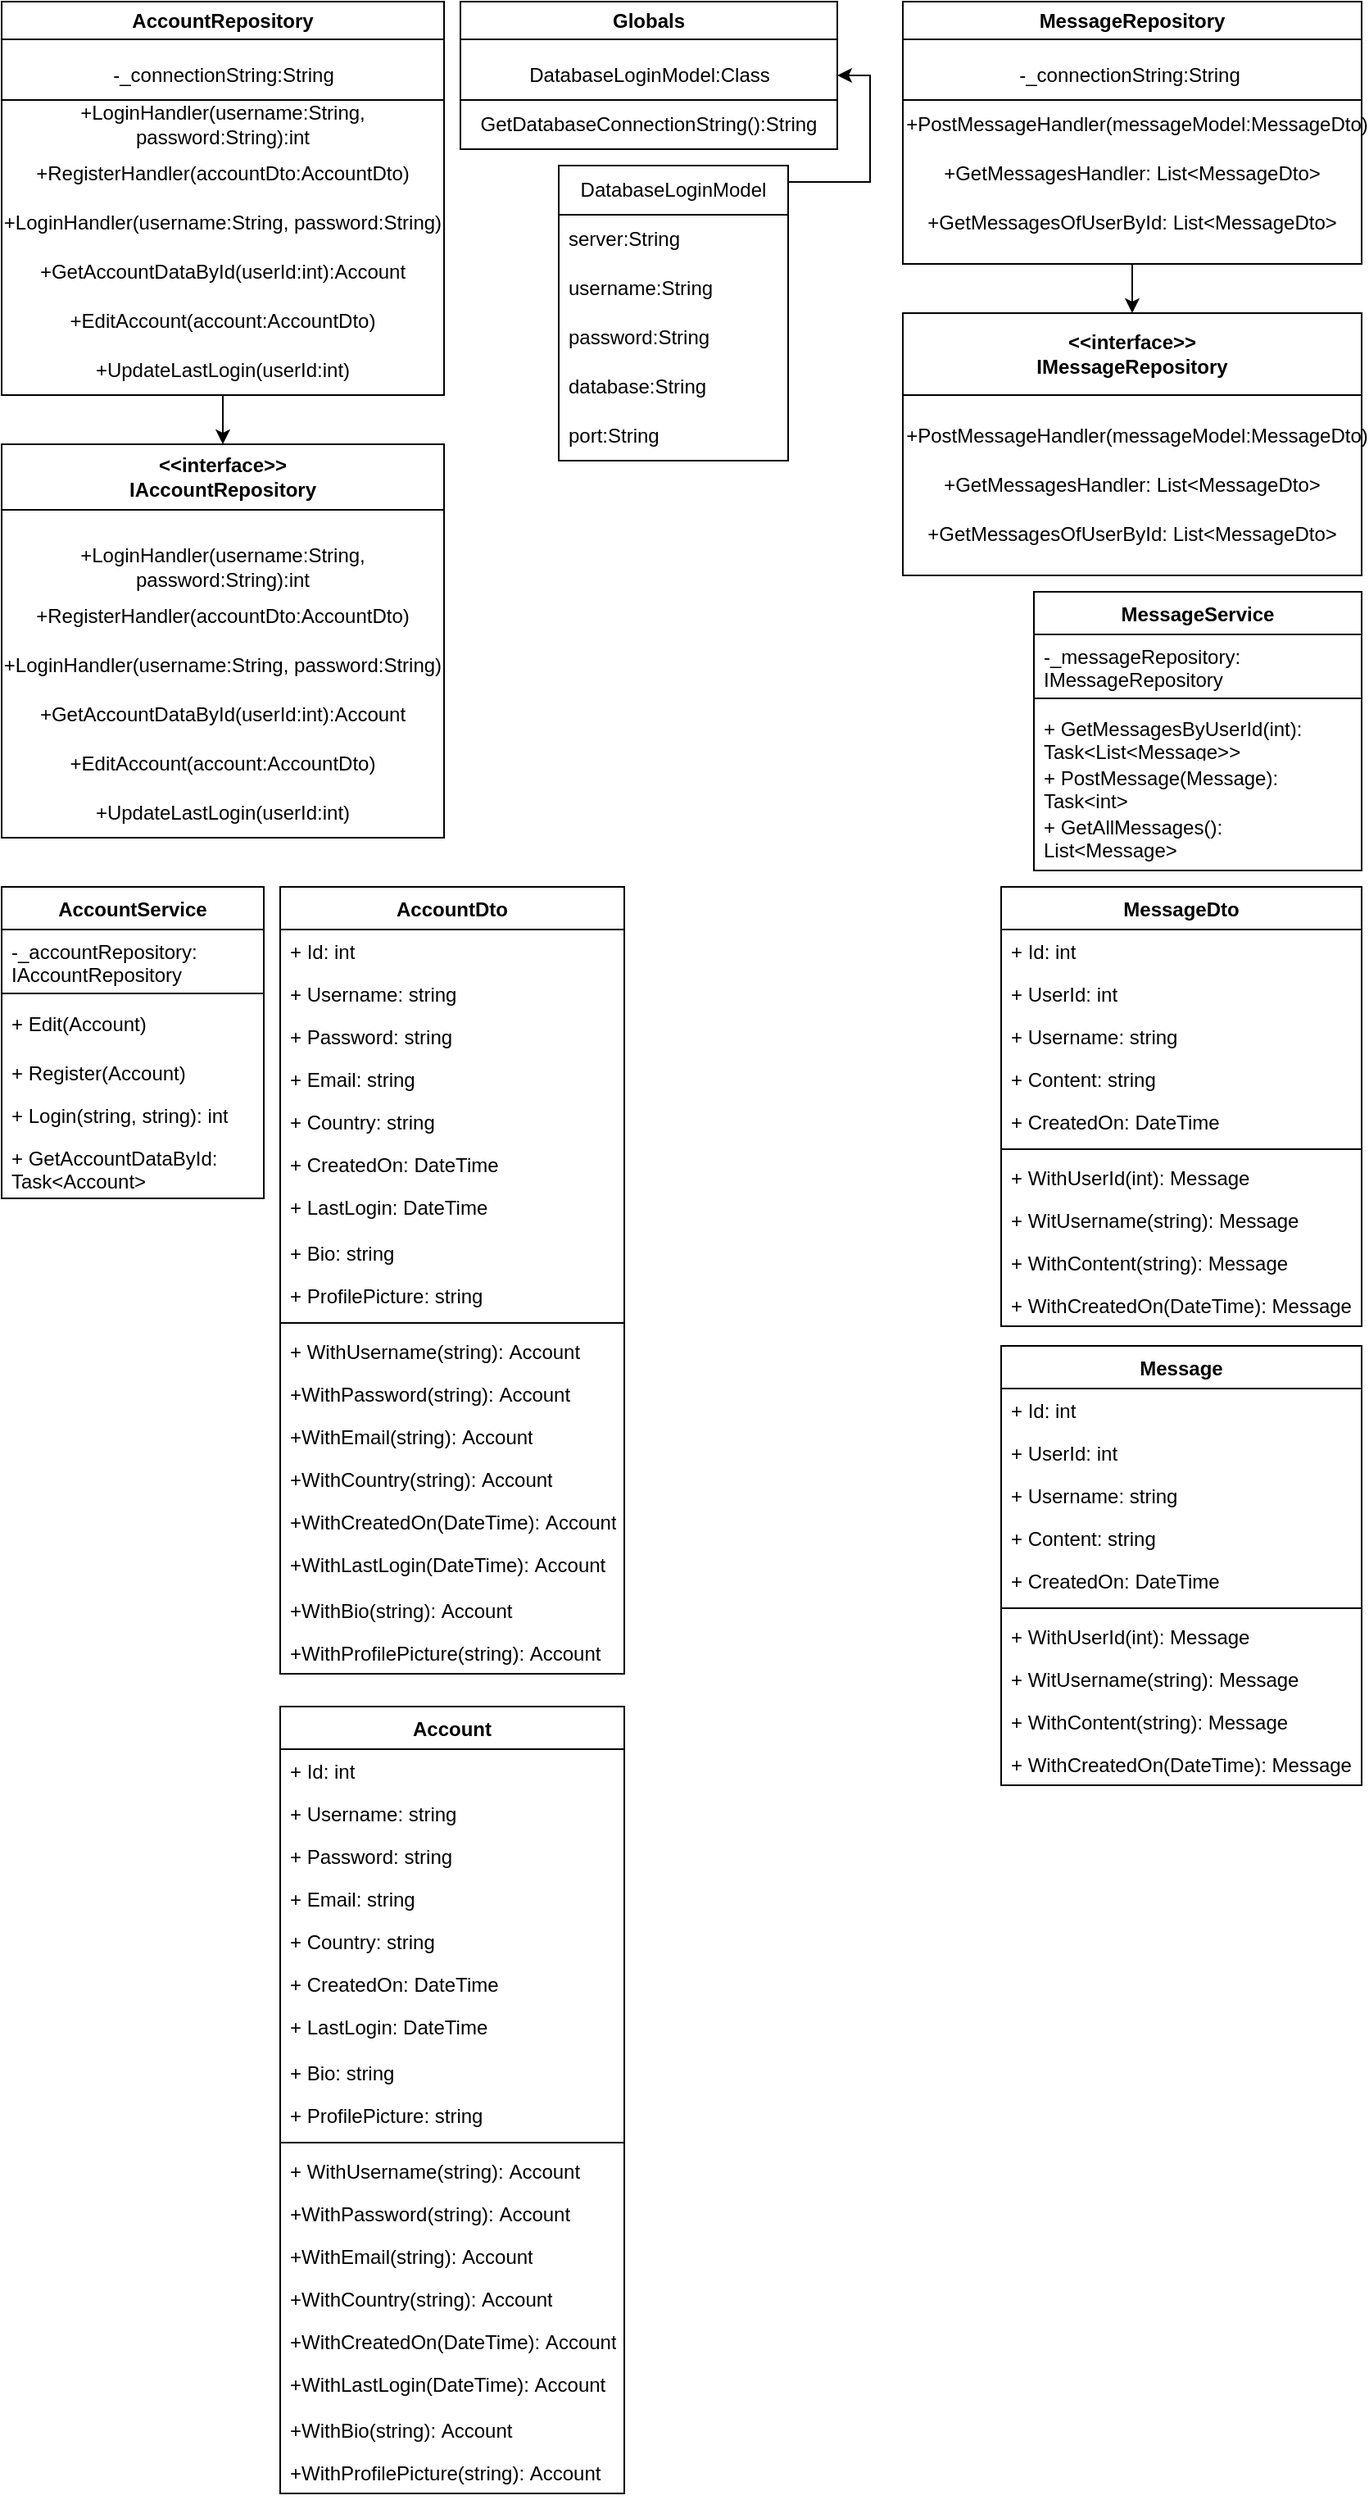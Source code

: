 <mxfile version="21.2.8" type="device">
  <diagram name="Page-1" id="EzhZG23kENE2VZdnaPTd">
    <mxGraphModel dx="1247" dy="723" grid="1" gridSize="10" guides="1" tooltips="1" connect="1" arrows="1" fold="1" page="1" pageScale="1" pageWidth="850" pageHeight="1100" math="0" shadow="0">
      <root>
        <mxCell id="0" />
        <mxCell id="1" parent="0" />
        <mxCell id="nruIqd3ELksNALKQwSbO-3" value="AccountRepository" style="swimlane;whiteSpace=wrap;html=1;" parent="1" vertex="1">
          <mxGeometry x="10" y="40" width="270" height="240" as="geometry" />
        </mxCell>
        <mxCell id="nruIqd3ELksNALKQwSbO-4" value="-_connectionString:String" style="text;html=1;align=center;verticalAlign=middle;resizable=0;points=[];autosize=1;strokeColor=none;fillColor=none;" parent="nruIqd3ELksNALKQwSbO-3" vertex="1">
          <mxGeometry x="55" y="30" width="160" height="30" as="geometry" />
        </mxCell>
        <mxCell id="nruIqd3ELksNALKQwSbO-6" value="+LoginHandler(username:String, password:String):int" style="text;html=1;strokeColor=none;fillColor=none;align=center;verticalAlign=middle;whiteSpace=wrap;rounded=0;" parent="nruIqd3ELksNALKQwSbO-3" vertex="1">
          <mxGeometry y="60" width="270" height="30" as="geometry" />
        </mxCell>
        <mxCell id="nruIqd3ELksNALKQwSbO-36" value="+RegisterHandler(accountDto:AccountDto)" style="text;html=1;strokeColor=none;fillColor=none;align=center;verticalAlign=middle;whiteSpace=wrap;rounded=0;" parent="nruIqd3ELksNALKQwSbO-3" vertex="1">
          <mxGeometry y="90" width="270" height="30" as="geometry" />
        </mxCell>
        <mxCell id="nruIqd3ELksNALKQwSbO-37" value="+LoginHandler(username:String, password:String)" style="text;html=1;strokeColor=none;fillColor=none;align=center;verticalAlign=middle;whiteSpace=wrap;rounded=0;" parent="nruIqd3ELksNALKQwSbO-3" vertex="1">
          <mxGeometry y="120" width="270" height="30" as="geometry" />
        </mxCell>
        <mxCell id="nruIqd3ELksNALKQwSbO-38" value="+GetAccountDataById(userId:int):Account" style="text;html=1;strokeColor=none;fillColor=none;align=center;verticalAlign=middle;whiteSpace=wrap;rounded=0;" parent="nruIqd3ELksNALKQwSbO-3" vertex="1">
          <mxGeometry y="150" width="270" height="30" as="geometry" />
        </mxCell>
        <mxCell id="nruIqd3ELksNALKQwSbO-39" value="+EditAccount(account:AccountDto)" style="text;html=1;strokeColor=none;fillColor=none;align=center;verticalAlign=middle;whiteSpace=wrap;rounded=0;" parent="nruIqd3ELksNALKQwSbO-3" vertex="1">
          <mxGeometry y="180" width="270" height="30" as="geometry" />
        </mxCell>
        <mxCell id="nruIqd3ELksNALKQwSbO-40" value="+UpdateLastLogin(userId:int)" style="text;html=1;strokeColor=none;fillColor=none;align=center;verticalAlign=middle;whiteSpace=wrap;rounded=0;" parent="nruIqd3ELksNALKQwSbO-3" vertex="1">
          <mxGeometry y="210" width="270" height="30" as="geometry" />
        </mxCell>
        <mxCell id="nruIqd3ELksNALKQwSbO-5" value="" style="endArrow=none;html=1;rounded=0;" parent="1" edge="1">
          <mxGeometry width="50" height="50" relative="1" as="geometry">
            <mxPoint x="10" y="100" as="sourcePoint" />
            <mxPoint x="280" y="100" as="targetPoint" />
            <Array as="points">
              <mxPoint x="140" y="100" />
            </Array>
          </mxGeometry>
        </mxCell>
        <mxCell id="nruIqd3ELksNALKQwSbO-8" value="MessageRepository" style="swimlane;whiteSpace=wrap;html=1;" parent="1" vertex="1">
          <mxGeometry x="560" y="40" width="280" height="160" as="geometry" />
        </mxCell>
        <mxCell id="nruIqd3ELksNALKQwSbO-9" value="-_connectionString:String" style="text;html=1;align=center;verticalAlign=middle;resizable=0;points=[];autosize=1;strokeColor=none;fillColor=none;" parent="nruIqd3ELksNALKQwSbO-8" vertex="1">
          <mxGeometry x="57.5" y="30" width="160" height="30" as="geometry" />
        </mxCell>
        <mxCell id="nruIqd3ELksNALKQwSbO-10" value="+PostMessageHandler(messageModel:MessageDto)" style="text;html=1;strokeColor=none;fillColor=none;align=center;verticalAlign=middle;whiteSpace=wrap;rounded=0;" parent="nruIqd3ELksNALKQwSbO-8" vertex="1">
          <mxGeometry x="52.5" y="60" width="180" height="30" as="geometry" />
        </mxCell>
        <mxCell id="nruIqd3ELksNALKQwSbO-32" value="+GetMessagesHandler: List&amp;lt;MessageDto&amp;gt;" style="text;html=1;strokeColor=none;fillColor=none;align=center;verticalAlign=middle;whiteSpace=wrap;rounded=0;" parent="nruIqd3ELksNALKQwSbO-8" vertex="1">
          <mxGeometry x="20" y="90" width="240" height="30" as="geometry" />
        </mxCell>
        <mxCell id="nruIqd3ELksNALKQwSbO-33" value="+GetMessagesOfUserById: List&amp;lt;MessageDto&amp;gt; " style="text;html=1;strokeColor=none;fillColor=none;align=center;verticalAlign=middle;whiteSpace=wrap;rounded=0;" parent="nruIqd3ELksNALKQwSbO-8" vertex="1">
          <mxGeometry y="120" width="280" height="30" as="geometry" />
        </mxCell>
        <mxCell id="nruIqd3ELksNALKQwSbO-11" value="" style="endArrow=none;html=1;rounded=0;" parent="1" edge="1">
          <mxGeometry width="50" height="50" relative="1" as="geometry">
            <mxPoint x="560" y="100" as="sourcePoint" />
            <mxPoint x="840" y="100" as="targetPoint" />
            <Array as="points">
              <mxPoint x="700" y="100" />
            </Array>
          </mxGeometry>
        </mxCell>
        <mxCell id="nruIqd3ELksNALKQwSbO-12" value="Globals" style="swimlane;whiteSpace=wrap;html=1;" parent="1" vertex="1">
          <mxGeometry x="290" y="40" width="230" height="90" as="geometry" />
        </mxCell>
        <mxCell id="nruIqd3ELksNALKQwSbO-13" value="DatabaseLoginModel:Class" style="text;html=1;align=center;verticalAlign=middle;resizable=0;points=[];autosize=1;strokeColor=none;fillColor=none;" parent="nruIqd3ELksNALKQwSbO-12" vertex="1">
          <mxGeometry x="30" y="30" width="170" height="30" as="geometry" />
        </mxCell>
        <mxCell id="nruIqd3ELksNALKQwSbO-14" value="GetDatabaseConnectionString():String" style="text;html=1;strokeColor=none;fillColor=none;align=center;verticalAlign=middle;whiteSpace=wrap;rounded=0;" parent="nruIqd3ELksNALKQwSbO-12" vertex="1">
          <mxGeometry x="25" y="60" width="180" height="30" as="geometry" />
        </mxCell>
        <mxCell id="nruIqd3ELksNALKQwSbO-15" value="" style="endArrow=none;html=1;rounded=0;" parent="1" edge="1">
          <mxGeometry width="50" height="50" relative="1" as="geometry">
            <mxPoint x="290" y="100" as="sourcePoint" />
            <mxPoint x="520" y="100" as="targetPoint" />
            <Array as="points">
              <mxPoint x="420" y="100" />
            </Array>
          </mxGeometry>
        </mxCell>
        <mxCell id="nruIqd3ELksNALKQwSbO-30" style="edgeStyle=orthogonalEdgeStyle;rounded=0;orthogonalLoop=1;jettySize=auto;html=1;entryX=1;entryY=0.5;entryDx=0;entryDy=0;" parent="1" source="nruIqd3ELksNALKQwSbO-24" target="nruIqd3ELksNALKQwSbO-12" edge="1">
          <mxGeometry relative="1" as="geometry">
            <Array as="points">
              <mxPoint x="540" y="150" />
              <mxPoint x="540" y="85" />
            </Array>
          </mxGeometry>
        </mxCell>
        <mxCell id="nruIqd3ELksNALKQwSbO-24" value="DatabaseLoginModel" style="swimlane;fontStyle=0;childLayout=stackLayout;horizontal=1;startSize=30;horizontalStack=0;resizeParent=1;resizeParentMax=0;resizeLast=0;collapsible=1;marginBottom=0;whiteSpace=wrap;html=1;" parent="1" vertex="1">
          <mxGeometry x="350" y="140" width="140" height="180" as="geometry" />
        </mxCell>
        <mxCell id="nruIqd3ELksNALKQwSbO-25" value="server:String" style="text;strokeColor=none;fillColor=none;align=left;verticalAlign=middle;spacingLeft=4;spacingRight=4;overflow=hidden;points=[[0,0.5],[1,0.5]];portConstraint=eastwest;rotatable=0;whiteSpace=wrap;html=1;" parent="nruIqd3ELksNALKQwSbO-24" vertex="1">
          <mxGeometry y="30" width="140" height="30" as="geometry" />
        </mxCell>
        <mxCell id="nruIqd3ELksNALKQwSbO-26" value="username:String" style="text;strokeColor=none;fillColor=none;align=left;verticalAlign=middle;spacingLeft=4;spacingRight=4;overflow=hidden;points=[[0,0.5],[1,0.5]];portConstraint=eastwest;rotatable=0;whiteSpace=wrap;html=1;" parent="nruIqd3ELksNALKQwSbO-24" vertex="1">
          <mxGeometry y="60" width="140" height="30" as="geometry" />
        </mxCell>
        <mxCell id="nruIqd3ELksNALKQwSbO-27" value="password:String" style="text;strokeColor=none;fillColor=none;align=left;verticalAlign=middle;spacingLeft=4;spacingRight=4;overflow=hidden;points=[[0,0.5],[1,0.5]];portConstraint=eastwest;rotatable=0;whiteSpace=wrap;html=1;" parent="nruIqd3ELksNALKQwSbO-24" vertex="1">
          <mxGeometry y="90" width="140" height="30" as="geometry" />
        </mxCell>
        <mxCell id="nruIqd3ELksNALKQwSbO-28" value="database:String" style="text;strokeColor=none;fillColor=none;align=left;verticalAlign=middle;spacingLeft=4;spacingRight=4;overflow=hidden;points=[[0,0.5],[1,0.5]];portConstraint=eastwest;rotatable=0;whiteSpace=wrap;html=1;" parent="nruIqd3ELksNALKQwSbO-24" vertex="1">
          <mxGeometry y="120" width="140" height="30" as="geometry" />
        </mxCell>
        <mxCell id="nruIqd3ELksNALKQwSbO-29" value="port:String" style="text;strokeColor=none;fillColor=none;align=left;verticalAlign=middle;spacingLeft=4;spacingRight=4;overflow=hidden;points=[[0,0.5],[1,0.5]];portConstraint=eastwest;rotatable=0;whiteSpace=wrap;html=1;" parent="nruIqd3ELksNALKQwSbO-24" vertex="1">
          <mxGeometry y="150" width="140" height="30" as="geometry" />
        </mxCell>
        <mxCell id="jU-7PVF_1NQl-ec8AKAK-1" value="&lt;div&gt;&amp;lt;&amp;lt;interface&amp;gt;&amp;gt;&lt;br&gt;&lt;/div&gt;&lt;div&gt;IAccountRepository&lt;/div&gt;" style="swimlane;whiteSpace=wrap;html=1;startSize=40;" parent="1" vertex="1">
          <mxGeometry x="10" y="310" width="270" height="240" as="geometry" />
        </mxCell>
        <mxCell id="jU-7PVF_1NQl-ec8AKAK-3" value="+LoginHandler(username:String, password:String):int" style="text;html=1;strokeColor=none;fillColor=none;align=center;verticalAlign=middle;whiteSpace=wrap;rounded=0;" parent="jU-7PVF_1NQl-ec8AKAK-1" vertex="1">
          <mxGeometry y="60" width="270" height="30" as="geometry" />
        </mxCell>
        <mxCell id="jU-7PVF_1NQl-ec8AKAK-4" value="+RegisterHandler(accountDto:AccountDto)" style="text;html=1;strokeColor=none;fillColor=none;align=center;verticalAlign=middle;whiteSpace=wrap;rounded=0;" parent="jU-7PVF_1NQl-ec8AKAK-1" vertex="1">
          <mxGeometry y="90" width="270" height="30" as="geometry" />
        </mxCell>
        <mxCell id="jU-7PVF_1NQl-ec8AKAK-5" value="+LoginHandler(username:String, password:String)" style="text;html=1;strokeColor=none;fillColor=none;align=center;verticalAlign=middle;whiteSpace=wrap;rounded=0;" parent="jU-7PVF_1NQl-ec8AKAK-1" vertex="1">
          <mxGeometry y="120" width="270" height="30" as="geometry" />
        </mxCell>
        <mxCell id="jU-7PVF_1NQl-ec8AKAK-6" value="+GetAccountDataById(userId:int):Account" style="text;html=1;strokeColor=none;fillColor=none;align=center;verticalAlign=middle;whiteSpace=wrap;rounded=0;" parent="jU-7PVF_1NQl-ec8AKAK-1" vertex="1">
          <mxGeometry y="150" width="270" height="30" as="geometry" />
        </mxCell>
        <mxCell id="jU-7PVF_1NQl-ec8AKAK-7" value="+EditAccount(account:AccountDto)" style="text;html=1;strokeColor=none;fillColor=none;align=center;verticalAlign=middle;whiteSpace=wrap;rounded=0;" parent="jU-7PVF_1NQl-ec8AKAK-1" vertex="1">
          <mxGeometry y="180" width="270" height="30" as="geometry" />
        </mxCell>
        <mxCell id="jU-7PVF_1NQl-ec8AKAK-8" value="+UpdateLastLogin(userId:int)" style="text;html=1;strokeColor=none;fillColor=none;align=center;verticalAlign=middle;whiteSpace=wrap;rounded=0;" parent="jU-7PVF_1NQl-ec8AKAK-1" vertex="1">
          <mxGeometry y="210" width="270" height="30" as="geometry" />
        </mxCell>
        <mxCell id="jU-7PVF_1NQl-ec8AKAK-21" value="&amp;lt;&amp;lt;interface&amp;gt;&amp;gt;&lt;br&gt;IMessageRepository" style="swimlane;whiteSpace=wrap;html=1;startSize=50;" parent="1" vertex="1">
          <mxGeometry x="560" y="230" width="280" height="160" as="geometry" />
        </mxCell>
        <mxCell id="jU-7PVF_1NQl-ec8AKAK-23" value="+PostMessageHandler(messageModel:MessageDto)" style="text;html=1;strokeColor=none;fillColor=none;align=center;verticalAlign=middle;whiteSpace=wrap;rounded=0;" parent="jU-7PVF_1NQl-ec8AKAK-21" vertex="1">
          <mxGeometry x="52.5" y="60" width="180" height="30" as="geometry" />
        </mxCell>
        <mxCell id="jU-7PVF_1NQl-ec8AKAK-24" value="+GetMessagesHandler: List&amp;lt;MessageDto&amp;gt;" style="text;html=1;strokeColor=none;fillColor=none;align=center;verticalAlign=middle;whiteSpace=wrap;rounded=0;" parent="jU-7PVF_1NQl-ec8AKAK-21" vertex="1">
          <mxGeometry x="20" y="90" width="240" height="30" as="geometry" />
        </mxCell>
        <mxCell id="jU-7PVF_1NQl-ec8AKAK-25" value="+GetMessagesOfUserById: List&amp;lt;MessageDto&amp;gt; " style="text;html=1;strokeColor=none;fillColor=none;align=center;verticalAlign=middle;whiteSpace=wrap;rounded=0;" parent="jU-7PVF_1NQl-ec8AKAK-21" vertex="1">
          <mxGeometry y="120" width="280" height="30" as="geometry" />
        </mxCell>
        <mxCell id="iFwqvGEtlqnLBnRqZkOz-1" value="" style="endArrow=classic;html=1;rounded=0;exitX=0.5;exitY=1;exitDx=0;exitDy=0;entryX=0.5;entryY=0;entryDx=0;entryDy=0;" edge="1" parent="1" source="nruIqd3ELksNALKQwSbO-40" target="jU-7PVF_1NQl-ec8AKAK-1">
          <mxGeometry width="50" height="50" relative="1" as="geometry">
            <mxPoint x="300" y="260" as="sourcePoint" />
            <mxPoint x="350" y="210" as="targetPoint" />
          </mxGeometry>
        </mxCell>
        <mxCell id="iFwqvGEtlqnLBnRqZkOz-2" value="" style="endArrow=classic;html=1;rounded=0;exitX=0.5;exitY=1;exitDx=0;exitDy=0;entryX=0.5;entryY=0;entryDx=0;entryDy=0;" edge="1" parent="1" source="nruIqd3ELksNALKQwSbO-8" target="jU-7PVF_1NQl-ec8AKAK-21">
          <mxGeometry width="50" height="50" relative="1" as="geometry">
            <mxPoint x="300" y="260" as="sourcePoint" />
            <mxPoint x="350" y="210" as="targetPoint" />
          </mxGeometry>
        </mxCell>
        <mxCell id="iFwqvGEtlqnLBnRqZkOz-3" value="AccountService" style="swimlane;fontStyle=1;align=center;verticalAlign=top;childLayout=stackLayout;horizontal=1;startSize=26;horizontalStack=0;resizeParent=1;resizeParentMax=0;resizeLast=0;collapsible=1;marginBottom=0;whiteSpace=wrap;html=1;" vertex="1" parent="1">
          <mxGeometry x="10" y="580" width="160" height="190" as="geometry" />
        </mxCell>
        <mxCell id="iFwqvGEtlqnLBnRqZkOz-4" value="-_accountRepository: IAccountRepository&lt;br&gt;&amp;nbsp;" style="text;strokeColor=none;fillColor=none;align=left;verticalAlign=top;spacingLeft=4;spacingRight=4;overflow=hidden;rotatable=0;points=[[0,0.5],[1,0.5]];portConstraint=eastwest;whiteSpace=wrap;html=1;" vertex="1" parent="iFwqvGEtlqnLBnRqZkOz-3">
          <mxGeometry y="26" width="160" height="34" as="geometry" />
        </mxCell>
        <mxCell id="iFwqvGEtlqnLBnRqZkOz-5" value="" style="line;strokeWidth=1;fillColor=none;align=left;verticalAlign=middle;spacingTop=-1;spacingLeft=3;spacingRight=3;rotatable=0;labelPosition=right;points=[];portConstraint=eastwest;strokeColor=inherit;" vertex="1" parent="iFwqvGEtlqnLBnRqZkOz-3">
          <mxGeometry y="60" width="160" height="10" as="geometry" />
        </mxCell>
        <mxCell id="iFwqvGEtlqnLBnRqZkOz-6" value="+ Edit(Account)" style="text;strokeColor=none;fillColor=none;align=left;verticalAlign=top;spacingLeft=4;spacingRight=4;overflow=hidden;rotatable=0;points=[[0,0.5],[1,0.5]];portConstraint=eastwest;whiteSpace=wrap;html=1;" vertex="1" parent="iFwqvGEtlqnLBnRqZkOz-3">
          <mxGeometry y="70" width="160" height="30" as="geometry" />
        </mxCell>
        <mxCell id="iFwqvGEtlqnLBnRqZkOz-7" value="+ Register(Account)&amp;nbsp;" style="text;strokeColor=none;fillColor=none;align=left;verticalAlign=top;spacingLeft=4;spacingRight=4;overflow=hidden;rotatable=0;points=[[0,0.5],[1,0.5]];portConstraint=eastwest;whiteSpace=wrap;html=1;" vertex="1" parent="iFwqvGEtlqnLBnRqZkOz-3">
          <mxGeometry y="100" width="160" height="26" as="geometry" />
        </mxCell>
        <mxCell id="iFwqvGEtlqnLBnRqZkOz-8" value="+ Login(string, string): int" style="text;strokeColor=none;fillColor=none;align=left;verticalAlign=top;spacingLeft=4;spacingRight=4;overflow=hidden;rotatable=0;points=[[0,0.5],[1,0.5]];portConstraint=eastwest;whiteSpace=wrap;html=1;" vertex="1" parent="iFwqvGEtlqnLBnRqZkOz-3">
          <mxGeometry y="126" width="160" height="26" as="geometry" />
        </mxCell>
        <mxCell id="iFwqvGEtlqnLBnRqZkOz-9" value="+ GetAccountDataById: Task&amp;lt;Account&amp;gt;" style="text;strokeColor=none;fillColor=none;align=left;verticalAlign=top;spacingLeft=4;spacingRight=4;overflow=hidden;rotatable=0;points=[[0,0.5],[1,0.5]];portConstraint=eastwest;whiteSpace=wrap;html=1;" vertex="1" parent="iFwqvGEtlqnLBnRqZkOz-3">
          <mxGeometry y="152" width="160" height="38" as="geometry" />
        </mxCell>
        <mxCell id="iFwqvGEtlqnLBnRqZkOz-10" value="AccountDto" style="swimlane;fontStyle=1;align=center;verticalAlign=top;childLayout=stackLayout;horizontal=1;startSize=26;horizontalStack=0;resizeParent=1;resizeParentMax=0;resizeLast=0;collapsible=1;marginBottom=0;whiteSpace=wrap;html=1;" vertex="1" parent="1">
          <mxGeometry x="180" y="580" width="210" height="480" as="geometry" />
        </mxCell>
        <mxCell id="iFwqvGEtlqnLBnRqZkOz-11" value="+ Id: int" style="text;strokeColor=none;fillColor=none;align=left;verticalAlign=top;spacingLeft=4;spacingRight=4;overflow=hidden;rotatable=0;points=[[0,0.5],[1,0.5]];portConstraint=eastwest;whiteSpace=wrap;html=1;" vertex="1" parent="iFwqvGEtlqnLBnRqZkOz-10">
          <mxGeometry y="26" width="210" height="26" as="geometry" />
        </mxCell>
        <mxCell id="iFwqvGEtlqnLBnRqZkOz-14" value="+ Username: string" style="text;strokeColor=none;fillColor=none;align=left;verticalAlign=top;spacingLeft=4;spacingRight=4;overflow=hidden;rotatable=0;points=[[0,0.5],[1,0.5]];portConstraint=eastwest;whiteSpace=wrap;html=1;" vertex="1" parent="iFwqvGEtlqnLBnRqZkOz-10">
          <mxGeometry y="52" width="210" height="26" as="geometry" />
        </mxCell>
        <mxCell id="iFwqvGEtlqnLBnRqZkOz-15" value="+ Password: string" style="text;strokeColor=none;fillColor=none;align=left;verticalAlign=top;spacingLeft=4;spacingRight=4;overflow=hidden;rotatable=0;points=[[0,0.5],[1,0.5]];portConstraint=eastwest;whiteSpace=wrap;html=1;" vertex="1" parent="iFwqvGEtlqnLBnRqZkOz-10">
          <mxGeometry y="78" width="210" height="26" as="geometry" />
        </mxCell>
        <mxCell id="iFwqvGEtlqnLBnRqZkOz-16" value="+ Email: string" style="text;strokeColor=none;fillColor=none;align=left;verticalAlign=top;spacingLeft=4;spacingRight=4;overflow=hidden;rotatable=0;points=[[0,0.5],[1,0.5]];portConstraint=eastwest;whiteSpace=wrap;html=1;" vertex="1" parent="iFwqvGEtlqnLBnRqZkOz-10">
          <mxGeometry y="104" width="210" height="26" as="geometry" />
        </mxCell>
        <mxCell id="iFwqvGEtlqnLBnRqZkOz-17" value="+ Country: string" style="text;strokeColor=none;fillColor=none;align=left;verticalAlign=top;spacingLeft=4;spacingRight=4;overflow=hidden;rotatable=0;points=[[0,0.5],[1,0.5]];portConstraint=eastwest;whiteSpace=wrap;html=1;" vertex="1" parent="iFwqvGEtlqnLBnRqZkOz-10">
          <mxGeometry y="130" width="210" height="26" as="geometry" />
        </mxCell>
        <mxCell id="iFwqvGEtlqnLBnRqZkOz-18" value="+ CreatedOn: DateTime" style="text;strokeColor=none;fillColor=none;align=left;verticalAlign=top;spacingLeft=4;spacingRight=4;overflow=hidden;rotatable=0;points=[[0,0.5],[1,0.5]];portConstraint=eastwest;whiteSpace=wrap;html=1;" vertex="1" parent="iFwqvGEtlqnLBnRqZkOz-10">
          <mxGeometry y="156" width="210" height="26" as="geometry" />
        </mxCell>
        <mxCell id="iFwqvGEtlqnLBnRqZkOz-19" value="+ LastLogin: DateTime" style="text;strokeColor=none;fillColor=none;align=left;verticalAlign=top;spacingLeft=4;spacingRight=4;overflow=hidden;rotatable=0;points=[[0,0.5],[1,0.5]];portConstraint=eastwest;whiteSpace=wrap;html=1;" vertex="1" parent="iFwqvGEtlqnLBnRqZkOz-10">
          <mxGeometry y="182" width="210" height="28" as="geometry" />
        </mxCell>
        <mxCell id="iFwqvGEtlqnLBnRqZkOz-20" value="+ Bio: string" style="text;strokeColor=none;fillColor=none;align=left;verticalAlign=top;spacingLeft=4;spacingRight=4;overflow=hidden;rotatable=0;points=[[0,0.5],[1,0.5]];portConstraint=eastwest;whiteSpace=wrap;html=1;" vertex="1" parent="iFwqvGEtlqnLBnRqZkOz-10">
          <mxGeometry y="210" width="210" height="26" as="geometry" />
        </mxCell>
        <mxCell id="iFwqvGEtlqnLBnRqZkOz-21" value="+ ProfilePicture: string" style="text;strokeColor=none;fillColor=none;align=left;verticalAlign=top;spacingLeft=4;spacingRight=4;overflow=hidden;rotatable=0;points=[[0,0.5],[1,0.5]];portConstraint=eastwest;whiteSpace=wrap;html=1;" vertex="1" parent="iFwqvGEtlqnLBnRqZkOz-10">
          <mxGeometry y="236" width="210" height="26" as="geometry" />
        </mxCell>
        <mxCell id="iFwqvGEtlqnLBnRqZkOz-12" value="" style="line;strokeWidth=1;fillColor=none;align=left;verticalAlign=middle;spacingTop=-1;spacingLeft=3;spacingRight=3;rotatable=0;labelPosition=right;points=[];portConstraint=eastwest;strokeColor=inherit;" vertex="1" parent="iFwqvGEtlqnLBnRqZkOz-10">
          <mxGeometry y="262" width="210" height="8" as="geometry" />
        </mxCell>
        <mxCell id="iFwqvGEtlqnLBnRqZkOz-22" value="+ WithUsername(string):&amp;nbsp;Account" style="text;strokeColor=none;fillColor=none;align=left;verticalAlign=top;spacingLeft=4;spacingRight=4;overflow=hidden;rotatable=0;points=[[0,0.5],[1,0.5]];portConstraint=eastwest;whiteSpace=wrap;html=1;" vertex="1" parent="iFwqvGEtlqnLBnRqZkOz-10">
          <mxGeometry y="270" width="210" height="26" as="geometry" />
        </mxCell>
        <mxCell id="iFwqvGEtlqnLBnRqZkOz-23" value="+WithPassword(string):&amp;nbsp;Account" style="text;strokeColor=none;fillColor=none;align=left;verticalAlign=top;spacingLeft=4;spacingRight=4;overflow=hidden;rotatable=0;points=[[0,0.5],[1,0.5]];portConstraint=eastwest;whiteSpace=wrap;html=1;" vertex="1" parent="iFwqvGEtlqnLBnRqZkOz-10">
          <mxGeometry y="296" width="210" height="26" as="geometry" />
        </mxCell>
        <mxCell id="iFwqvGEtlqnLBnRqZkOz-24" value="+WithEmail(string):&amp;nbsp;Account" style="text;strokeColor=none;fillColor=none;align=left;verticalAlign=top;spacingLeft=4;spacingRight=4;overflow=hidden;rotatable=0;points=[[0,0.5],[1,0.5]];portConstraint=eastwest;whiteSpace=wrap;html=1;" vertex="1" parent="iFwqvGEtlqnLBnRqZkOz-10">
          <mxGeometry y="322" width="210" height="26" as="geometry" />
        </mxCell>
        <mxCell id="iFwqvGEtlqnLBnRqZkOz-25" value="+WithCountry(string):&amp;nbsp;Account" style="text;strokeColor=none;fillColor=none;align=left;verticalAlign=top;spacingLeft=4;spacingRight=4;overflow=hidden;rotatable=0;points=[[0,0.5],[1,0.5]];portConstraint=eastwest;whiteSpace=wrap;html=1;" vertex="1" parent="iFwqvGEtlqnLBnRqZkOz-10">
          <mxGeometry y="348" width="210" height="26" as="geometry" />
        </mxCell>
        <mxCell id="iFwqvGEtlqnLBnRqZkOz-26" value="+WithCreatedOn(DateTime):&amp;nbsp;Account" style="text;strokeColor=none;fillColor=none;align=left;verticalAlign=top;spacingLeft=4;spacingRight=4;overflow=hidden;rotatable=0;points=[[0,0.5],[1,0.5]];portConstraint=eastwest;whiteSpace=wrap;html=1;" vertex="1" parent="iFwqvGEtlqnLBnRqZkOz-10">
          <mxGeometry y="374" width="210" height="26" as="geometry" />
        </mxCell>
        <mxCell id="iFwqvGEtlqnLBnRqZkOz-27" value="+WithLastLogin(DateTime):&amp;nbsp;Account" style="text;strokeColor=none;fillColor=none;align=left;verticalAlign=top;spacingLeft=4;spacingRight=4;overflow=hidden;rotatable=0;points=[[0,0.5],[1,0.5]];portConstraint=eastwest;whiteSpace=wrap;html=1;" vertex="1" parent="iFwqvGEtlqnLBnRqZkOz-10">
          <mxGeometry y="400" width="210" height="28" as="geometry" />
        </mxCell>
        <mxCell id="iFwqvGEtlqnLBnRqZkOz-28" value="+WithBio(string):&amp;nbsp;Account" style="text;strokeColor=none;fillColor=none;align=left;verticalAlign=top;spacingLeft=4;spacingRight=4;overflow=hidden;rotatable=0;points=[[0,0.5],[1,0.5]];portConstraint=eastwest;whiteSpace=wrap;html=1;" vertex="1" parent="iFwqvGEtlqnLBnRqZkOz-10">
          <mxGeometry y="428" width="210" height="26" as="geometry" />
        </mxCell>
        <mxCell id="iFwqvGEtlqnLBnRqZkOz-29" value="+WithProfilePicture(string):&amp;nbsp;Account" style="text;strokeColor=none;fillColor=none;align=left;verticalAlign=top;spacingLeft=4;spacingRight=4;overflow=hidden;rotatable=0;points=[[0,0.5],[1,0.5]];portConstraint=eastwest;whiteSpace=wrap;html=1;" vertex="1" parent="iFwqvGEtlqnLBnRqZkOz-10">
          <mxGeometry y="454" width="210" height="26" as="geometry" />
        </mxCell>
        <mxCell id="iFwqvGEtlqnLBnRqZkOz-30" value="Account" style="swimlane;fontStyle=1;align=center;verticalAlign=top;childLayout=stackLayout;horizontal=1;startSize=26;horizontalStack=0;resizeParent=1;resizeParentMax=0;resizeLast=0;collapsible=1;marginBottom=0;whiteSpace=wrap;html=1;" vertex="1" parent="1">
          <mxGeometry x="180" y="1080" width="210" height="480" as="geometry" />
        </mxCell>
        <mxCell id="iFwqvGEtlqnLBnRqZkOz-31" value="+ Id: int" style="text;strokeColor=none;fillColor=none;align=left;verticalAlign=top;spacingLeft=4;spacingRight=4;overflow=hidden;rotatable=0;points=[[0,0.5],[1,0.5]];portConstraint=eastwest;whiteSpace=wrap;html=1;" vertex="1" parent="iFwqvGEtlqnLBnRqZkOz-30">
          <mxGeometry y="26" width="210" height="26" as="geometry" />
        </mxCell>
        <mxCell id="iFwqvGEtlqnLBnRqZkOz-32" value="+ Username: string" style="text;strokeColor=none;fillColor=none;align=left;verticalAlign=top;spacingLeft=4;spacingRight=4;overflow=hidden;rotatable=0;points=[[0,0.5],[1,0.5]];portConstraint=eastwest;whiteSpace=wrap;html=1;" vertex="1" parent="iFwqvGEtlqnLBnRqZkOz-30">
          <mxGeometry y="52" width="210" height="26" as="geometry" />
        </mxCell>
        <mxCell id="iFwqvGEtlqnLBnRqZkOz-33" value="+ Password: string" style="text;strokeColor=none;fillColor=none;align=left;verticalAlign=top;spacingLeft=4;spacingRight=4;overflow=hidden;rotatable=0;points=[[0,0.5],[1,0.5]];portConstraint=eastwest;whiteSpace=wrap;html=1;" vertex="1" parent="iFwqvGEtlqnLBnRqZkOz-30">
          <mxGeometry y="78" width="210" height="26" as="geometry" />
        </mxCell>
        <mxCell id="iFwqvGEtlqnLBnRqZkOz-34" value="+ Email: string" style="text;strokeColor=none;fillColor=none;align=left;verticalAlign=top;spacingLeft=4;spacingRight=4;overflow=hidden;rotatable=0;points=[[0,0.5],[1,0.5]];portConstraint=eastwest;whiteSpace=wrap;html=1;" vertex="1" parent="iFwqvGEtlqnLBnRqZkOz-30">
          <mxGeometry y="104" width="210" height="26" as="geometry" />
        </mxCell>
        <mxCell id="iFwqvGEtlqnLBnRqZkOz-35" value="+ Country: string" style="text;strokeColor=none;fillColor=none;align=left;verticalAlign=top;spacingLeft=4;spacingRight=4;overflow=hidden;rotatable=0;points=[[0,0.5],[1,0.5]];portConstraint=eastwest;whiteSpace=wrap;html=1;" vertex="1" parent="iFwqvGEtlqnLBnRqZkOz-30">
          <mxGeometry y="130" width="210" height="26" as="geometry" />
        </mxCell>
        <mxCell id="iFwqvGEtlqnLBnRqZkOz-36" value="+ CreatedOn: DateTime" style="text;strokeColor=none;fillColor=none;align=left;verticalAlign=top;spacingLeft=4;spacingRight=4;overflow=hidden;rotatable=0;points=[[0,0.5],[1,0.5]];portConstraint=eastwest;whiteSpace=wrap;html=1;" vertex="1" parent="iFwqvGEtlqnLBnRqZkOz-30">
          <mxGeometry y="156" width="210" height="26" as="geometry" />
        </mxCell>
        <mxCell id="iFwqvGEtlqnLBnRqZkOz-37" value="+ LastLogin: DateTime" style="text;strokeColor=none;fillColor=none;align=left;verticalAlign=top;spacingLeft=4;spacingRight=4;overflow=hidden;rotatable=0;points=[[0,0.5],[1,0.5]];portConstraint=eastwest;whiteSpace=wrap;html=1;" vertex="1" parent="iFwqvGEtlqnLBnRqZkOz-30">
          <mxGeometry y="182" width="210" height="28" as="geometry" />
        </mxCell>
        <mxCell id="iFwqvGEtlqnLBnRqZkOz-38" value="+ Bio: string" style="text;strokeColor=none;fillColor=none;align=left;verticalAlign=top;spacingLeft=4;spacingRight=4;overflow=hidden;rotatable=0;points=[[0,0.5],[1,0.5]];portConstraint=eastwest;whiteSpace=wrap;html=1;" vertex="1" parent="iFwqvGEtlqnLBnRqZkOz-30">
          <mxGeometry y="210" width="210" height="26" as="geometry" />
        </mxCell>
        <mxCell id="iFwqvGEtlqnLBnRqZkOz-39" value="+ ProfilePicture: string" style="text;strokeColor=none;fillColor=none;align=left;verticalAlign=top;spacingLeft=4;spacingRight=4;overflow=hidden;rotatable=0;points=[[0,0.5],[1,0.5]];portConstraint=eastwest;whiteSpace=wrap;html=1;" vertex="1" parent="iFwqvGEtlqnLBnRqZkOz-30">
          <mxGeometry y="236" width="210" height="26" as="geometry" />
        </mxCell>
        <mxCell id="iFwqvGEtlqnLBnRqZkOz-40" value="" style="line;strokeWidth=1;fillColor=none;align=left;verticalAlign=middle;spacingTop=-1;spacingLeft=3;spacingRight=3;rotatable=0;labelPosition=right;points=[];portConstraint=eastwest;strokeColor=inherit;" vertex="1" parent="iFwqvGEtlqnLBnRqZkOz-30">
          <mxGeometry y="262" width="210" height="8" as="geometry" />
        </mxCell>
        <mxCell id="iFwqvGEtlqnLBnRqZkOz-41" value="+ WithUsername(string):&amp;nbsp;Account" style="text;strokeColor=none;fillColor=none;align=left;verticalAlign=top;spacingLeft=4;spacingRight=4;overflow=hidden;rotatable=0;points=[[0,0.5],[1,0.5]];portConstraint=eastwest;whiteSpace=wrap;html=1;" vertex="1" parent="iFwqvGEtlqnLBnRqZkOz-30">
          <mxGeometry y="270" width="210" height="26" as="geometry" />
        </mxCell>
        <mxCell id="iFwqvGEtlqnLBnRqZkOz-42" value="+WithPassword(string):&amp;nbsp;Account" style="text;strokeColor=none;fillColor=none;align=left;verticalAlign=top;spacingLeft=4;spacingRight=4;overflow=hidden;rotatable=0;points=[[0,0.5],[1,0.5]];portConstraint=eastwest;whiteSpace=wrap;html=1;" vertex="1" parent="iFwqvGEtlqnLBnRqZkOz-30">
          <mxGeometry y="296" width="210" height="26" as="geometry" />
        </mxCell>
        <mxCell id="iFwqvGEtlqnLBnRqZkOz-43" value="+WithEmail(string):&amp;nbsp;Account" style="text;strokeColor=none;fillColor=none;align=left;verticalAlign=top;spacingLeft=4;spacingRight=4;overflow=hidden;rotatable=0;points=[[0,0.5],[1,0.5]];portConstraint=eastwest;whiteSpace=wrap;html=1;" vertex="1" parent="iFwqvGEtlqnLBnRqZkOz-30">
          <mxGeometry y="322" width="210" height="26" as="geometry" />
        </mxCell>
        <mxCell id="iFwqvGEtlqnLBnRqZkOz-44" value="+WithCountry(string):&amp;nbsp;Account" style="text;strokeColor=none;fillColor=none;align=left;verticalAlign=top;spacingLeft=4;spacingRight=4;overflow=hidden;rotatable=0;points=[[0,0.5],[1,0.5]];portConstraint=eastwest;whiteSpace=wrap;html=1;" vertex="1" parent="iFwqvGEtlqnLBnRqZkOz-30">
          <mxGeometry y="348" width="210" height="26" as="geometry" />
        </mxCell>
        <mxCell id="iFwqvGEtlqnLBnRqZkOz-45" value="+WithCreatedOn(DateTime):&amp;nbsp;Account" style="text;strokeColor=none;fillColor=none;align=left;verticalAlign=top;spacingLeft=4;spacingRight=4;overflow=hidden;rotatable=0;points=[[0,0.5],[1,0.5]];portConstraint=eastwest;whiteSpace=wrap;html=1;" vertex="1" parent="iFwqvGEtlqnLBnRqZkOz-30">
          <mxGeometry y="374" width="210" height="26" as="geometry" />
        </mxCell>
        <mxCell id="iFwqvGEtlqnLBnRqZkOz-46" value="+WithLastLogin(DateTime):&amp;nbsp;Account" style="text;strokeColor=none;fillColor=none;align=left;verticalAlign=top;spacingLeft=4;spacingRight=4;overflow=hidden;rotatable=0;points=[[0,0.5],[1,0.5]];portConstraint=eastwest;whiteSpace=wrap;html=1;" vertex="1" parent="iFwqvGEtlqnLBnRqZkOz-30">
          <mxGeometry y="400" width="210" height="28" as="geometry" />
        </mxCell>
        <mxCell id="iFwqvGEtlqnLBnRqZkOz-47" value="+WithBio(string):&amp;nbsp;Account" style="text;strokeColor=none;fillColor=none;align=left;verticalAlign=top;spacingLeft=4;spacingRight=4;overflow=hidden;rotatable=0;points=[[0,0.5],[1,0.5]];portConstraint=eastwest;whiteSpace=wrap;html=1;" vertex="1" parent="iFwqvGEtlqnLBnRqZkOz-30">
          <mxGeometry y="428" width="210" height="26" as="geometry" />
        </mxCell>
        <mxCell id="iFwqvGEtlqnLBnRqZkOz-48" value="+WithProfilePicture(string):&amp;nbsp;Account" style="text;strokeColor=none;fillColor=none;align=left;verticalAlign=top;spacingLeft=4;spacingRight=4;overflow=hidden;rotatable=0;points=[[0,0.5],[1,0.5]];portConstraint=eastwest;whiteSpace=wrap;html=1;" vertex="1" parent="iFwqvGEtlqnLBnRqZkOz-30">
          <mxGeometry y="454" width="210" height="26" as="geometry" />
        </mxCell>
        <mxCell id="iFwqvGEtlqnLBnRqZkOz-56" value="MessageService" style="swimlane;fontStyle=1;align=center;verticalAlign=top;childLayout=stackLayout;horizontal=1;startSize=26;horizontalStack=0;resizeParent=1;resizeParentMax=0;resizeLast=0;collapsible=1;marginBottom=0;whiteSpace=wrap;html=1;" vertex="1" parent="1">
          <mxGeometry x="640" y="400" width="200" height="170" as="geometry" />
        </mxCell>
        <mxCell id="iFwqvGEtlqnLBnRqZkOz-57" value="-_messageRepository: IMessageRepository&lt;br&gt;&amp;nbsp;" style="text;strokeColor=none;fillColor=none;align=left;verticalAlign=top;spacingLeft=4;spacingRight=4;overflow=hidden;rotatable=0;points=[[0,0.5],[1,0.5]];portConstraint=eastwest;whiteSpace=wrap;html=1;" vertex="1" parent="iFwqvGEtlqnLBnRqZkOz-56">
          <mxGeometry y="26" width="200" height="34" as="geometry" />
        </mxCell>
        <mxCell id="iFwqvGEtlqnLBnRqZkOz-58" value="" style="line;strokeWidth=1;fillColor=none;align=left;verticalAlign=middle;spacingTop=-1;spacingLeft=3;spacingRight=3;rotatable=0;labelPosition=right;points=[];portConstraint=eastwest;strokeColor=inherit;" vertex="1" parent="iFwqvGEtlqnLBnRqZkOz-56">
          <mxGeometry y="60" width="200" height="10" as="geometry" />
        </mxCell>
        <mxCell id="iFwqvGEtlqnLBnRqZkOz-59" value="+ GetMessagesByUserId(int): Task&amp;lt;List&amp;lt;Message&amp;gt;&amp;gt;" style="text;strokeColor=none;fillColor=none;align=left;verticalAlign=top;spacingLeft=4;spacingRight=4;overflow=hidden;rotatable=0;points=[[0,0.5],[1,0.5]];portConstraint=eastwest;whiteSpace=wrap;html=1;" vertex="1" parent="iFwqvGEtlqnLBnRqZkOz-56">
          <mxGeometry y="70" width="200" height="30" as="geometry" />
        </mxCell>
        <mxCell id="iFwqvGEtlqnLBnRqZkOz-60" value="+ PostMessage(Message): Task&amp;lt;int&amp;gt;&amp;nbsp;" style="text;strokeColor=none;fillColor=none;align=left;verticalAlign=top;spacingLeft=4;spacingRight=4;overflow=hidden;rotatable=0;points=[[0,0.5],[1,0.5]];portConstraint=eastwest;whiteSpace=wrap;html=1;" vertex="1" parent="iFwqvGEtlqnLBnRqZkOz-56">
          <mxGeometry y="100" width="200" height="30" as="geometry" />
        </mxCell>
        <mxCell id="iFwqvGEtlqnLBnRqZkOz-61" value="+ GetAllMessages(): List&amp;lt;Message&amp;gt;" style="text;strokeColor=none;fillColor=none;align=left;verticalAlign=top;spacingLeft=4;spacingRight=4;overflow=hidden;rotatable=0;points=[[0,0.5],[1,0.5]];portConstraint=eastwest;whiteSpace=wrap;html=1;" vertex="1" parent="iFwqvGEtlqnLBnRqZkOz-56">
          <mxGeometry y="130" width="200" height="40" as="geometry" />
        </mxCell>
        <mxCell id="iFwqvGEtlqnLBnRqZkOz-63" value="Message" style="swimlane;fontStyle=1;align=center;verticalAlign=top;childLayout=stackLayout;horizontal=1;startSize=26;horizontalStack=0;resizeParent=1;resizeParentMax=0;resizeLast=0;collapsible=1;marginBottom=0;whiteSpace=wrap;html=1;" vertex="1" parent="1">
          <mxGeometry x="620" y="860" width="220" height="268" as="geometry" />
        </mxCell>
        <mxCell id="iFwqvGEtlqnLBnRqZkOz-64" value="+ Id: int" style="text;strokeColor=none;fillColor=none;align=left;verticalAlign=top;spacingLeft=4;spacingRight=4;overflow=hidden;rotatable=0;points=[[0,0.5],[1,0.5]];portConstraint=eastwest;whiteSpace=wrap;html=1;" vertex="1" parent="iFwqvGEtlqnLBnRqZkOz-63">
          <mxGeometry y="26" width="220" height="26" as="geometry" />
        </mxCell>
        <mxCell id="iFwqvGEtlqnLBnRqZkOz-67" value="+ UserId: int" style="text;strokeColor=none;fillColor=none;align=left;verticalAlign=top;spacingLeft=4;spacingRight=4;overflow=hidden;rotatable=0;points=[[0,0.5],[1,0.5]];portConstraint=eastwest;whiteSpace=wrap;html=1;" vertex="1" parent="iFwqvGEtlqnLBnRqZkOz-63">
          <mxGeometry y="52" width="220" height="26" as="geometry" />
        </mxCell>
        <mxCell id="iFwqvGEtlqnLBnRqZkOz-68" value="+ Username: string" style="text;strokeColor=none;fillColor=none;align=left;verticalAlign=top;spacingLeft=4;spacingRight=4;overflow=hidden;rotatable=0;points=[[0,0.5],[1,0.5]];portConstraint=eastwest;whiteSpace=wrap;html=1;" vertex="1" parent="iFwqvGEtlqnLBnRqZkOz-63">
          <mxGeometry y="78" width="220" height="26" as="geometry" />
        </mxCell>
        <mxCell id="iFwqvGEtlqnLBnRqZkOz-69" value="+ Content: string" style="text;strokeColor=none;fillColor=none;align=left;verticalAlign=top;spacingLeft=4;spacingRight=4;overflow=hidden;rotatable=0;points=[[0,0.5],[1,0.5]];portConstraint=eastwest;whiteSpace=wrap;html=1;" vertex="1" parent="iFwqvGEtlqnLBnRqZkOz-63">
          <mxGeometry y="104" width="220" height="26" as="geometry" />
        </mxCell>
        <mxCell id="iFwqvGEtlqnLBnRqZkOz-70" value="+ CreatedOn: DateTime" style="text;strokeColor=none;fillColor=none;align=left;verticalAlign=top;spacingLeft=4;spacingRight=4;overflow=hidden;rotatable=0;points=[[0,0.5],[1,0.5]];portConstraint=eastwest;whiteSpace=wrap;html=1;" vertex="1" parent="iFwqvGEtlqnLBnRqZkOz-63">
          <mxGeometry y="130" width="220" height="26" as="geometry" />
        </mxCell>
        <mxCell id="iFwqvGEtlqnLBnRqZkOz-65" value="" style="line;strokeWidth=1;fillColor=none;align=left;verticalAlign=middle;spacingTop=-1;spacingLeft=3;spacingRight=3;rotatable=0;labelPosition=right;points=[];portConstraint=eastwest;strokeColor=inherit;" vertex="1" parent="iFwqvGEtlqnLBnRqZkOz-63">
          <mxGeometry y="156" width="220" height="8" as="geometry" />
        </mxCell>
        <mxCell id="iFwqvGEtlqnLBnRqZkOz-66" value="+ WithUserId(int): Message" style="text;strokeColor=none;fillColor=none;align=left;verticalAlign=top;spacingLeft=4;spacingRight=4;overflow=hidden;rotatable=0;points=[[0,0.5],[1,0.5]];portConstraint=eastwest;whiteSpace=wrap;html=1;" vertex="1" parent="iFwqvGEtlqnLBnRqZkOz-63">
          <mxGeometry y="164" width="220" height="26" as="geometry" />
        </mxCell>
        <mxCell id="iFwqvGEtlqnLBnRqZkOz-74" value="+ WitUsername(string): Message" style="text;strokeColor=none;fillColor=none;align=left;verticalAlign=top;spacingLeft=4;spacingRight=4;overflow=hidden;rotatable=0;points=[[0,0.5],[1,0.5]];portConstraint=eastwest;whiteSpace=wrap;html=1;" vertex="1" parent="iFwqvGEtlqnLBnRqZkOz-63">
          <mxGeometry y="190" width="220" height="26" as="geometry" />
        </mxCell>
        <mxCell id="iFwqvGEtlqnLBnRqZkOz-75" value="+ WithContent(string): Message" style="text;strokeColor=none;fillColor=none;align=left;verticalAlign=top;spacingLeft=4;spacingRight=4;overflow=hidden;rotatable=0;points=[[0,0.5],[1,0.5]];portConstraint=eastwest;whiteSpace=wrap;html=1;" vertex="1" parent="iFwqvGEtlqnLBnRqZkOz-63">
          <mxGeometry y="216" width="220" height="26" as="geometry" />
        </mxCell>
        <mxCell id="iFwqvGEtlqnLBnRqZkOz-76" value="+ WithCreatedOn(DateTime): Message" style="text;strokeColor=none;fillColor=none;align=left;verticalAlign=top;spacingLeft=4;spacingRight=4;overflow=hidden;rotatable=0;points=[[0,0.5],[1,0.5]];portConstraint=eastwest;whiteSpace=wrap;html=1;" vertex="1" parent="iFwqvGEtlqnLBnRqZkOz-63">
          <mxGeometry y="242" width="220" height="26" as="geometry" />
        </mxCell>
        <mxCell id="iFwqvGEtlqnLBnRqZkOz-77" value="MessageDto" style="swimlane;fontStyle=1;align=center;verticalAlign=top;childLayout=stackLayout;horizontal=1;startSize=26;horizontalStack=0;resizeParent=1;resizeParentMax=0;resizeLast=0;collapsible=1;marginBottom=0;whiteSpace=wrap;html=1;" vertex="1" parent="1">
          <mxGeometry x="620" y="580" width="220" height="268" as="geometry" />
        </mxCell>
        <mxCell id="iFwqvGEtlqnLBnRqZkOz-78" value="+ Id: int" style="text;strokeColor=none;fillColor=none;align=left;verticalAlign=top;spacingLeft=4;spacingRight=4;overflow=hidden;rotatable=0;points=[[0,0.5],[1,0.5]];portConstraint=eastwest;whiteSpace=wrap;html=1;" vertex="1" parent="iFwqvGEtlqnLBnRqZkOz-77">
          <mxGeometry y="26" width="220" height="26" as="geometry" />
        </mxCell>
        <mxCell id="iFwqvGEtlqnLBnRqZkOz-79" value="+ UserId: int" style="text;strokeColor=none;fillColor=none;align=left;verticalAlign=top;spacingLeft=4;spacingRight=4;overflow=hidden;rotatable=0;points=[[0,0.5],[1,0.5]];portConstraint=eastwest;whiteSpace=wrap;html=1;" vertex="1" parent="iFwqvGEtlqnLBnRqZkOz-77">
          <mxGeometry y="52" width="220" height="26" as="geometry" />
        </mxCell>
        <mxCell id="iFwqvGEtlqnLBnRqZkOz-80" value="+ Username: string" style="text;strokeColor=none;fillColor=none;align=left;verticalAlign=top;spacingLeft=4;spacingRight=4;overflow=hidden;rotatable=0;points=[[0,0.5],[1,0.5]];portConstraint=eastwest;whiteSpace=wrap;html=1;" vertex="1" parent="iFwqvGEtlqnLBnRqZkOz-77">
          <mxGeometry y="78" width="220" height="26" as="geometry" />
        </mxCell>
        <mxCell id="iFwqvGEtlqnLBnRqZkOz-81" value="+ Content: string" style="text;strokeColor=none;fillColor=none;align=left;verticalAlign=top;spacingLeft=4;spacingRight=4;overflow=hidden;rotatable=0;points=[[0,0.5],[1,0.5]];portConstraint=eastwest;whiteSpace=wrap;html=1;" vertex="1" parent="iFwqvGEtlqnLBnRqZkOz-77">
          <mxGeometry y="104" width="220" height="26" as="geometry" />
        </mxCell>
        <mxCell id="iFwqvGEtlqnLBnRqZkOz-82" value="+ CreatedOn: DateTime" style="text;strokeColor=none;fillColor=none;align=left;verticalAlign=top;spacingLeft=4;spacingRight=4;overflow=hidden;rotatable=0;points=[[0,0.5],[1,0.5]];portConstraint=eastwest;whiteSpace=wrap;html=1;" vertex="1" parent="iFwqvGEtlqnLBnRqZkOz-77">
          <mxGeometry y="130" width="220" height="26" as="geometry" />
        </mxCell>
        <mxCell id="iFwqvGEtlqnLBnRqZkOz-83" value="" style="line;strokeWidth=1;fillColor=none;align=left;verticalAlign=middle;spacingTop=-1;spacingLeft=3;spacingRight=3;rotatable=0;labelPosition=right;points=[];portConstraint=eastwest;strokeColor=inherit;" vertex="1" parent="iFwqvGEtlqnLBnRqZkOz-77">
          <mxGeometry y="156" width="220" height="8" as="geometry" />
        </mxCell>
        <mxCell id="iFwqvGEtlqnLBnRqZkOz-84" value="+ WithUserId(int): Message" style="text;strokeColor=none;fillColor=none;align=left;verticalAlign=top;spacingLeft=4;spacingRight=4;overflow=hidden;rotatable=0;points=[[0,0.5],[1,0.5]];portConstraint=eastwest;whiteSpace=wrap;html=1;" vertex="1" parent="iFwqvGEtlqnLBnRqZkOz-77">
          <mxGeometry y="164" width="220" height="26" as="geometry" />
        </mxCell>
        <mxCell id="iFwqvGEtlqnLBnRqZkOz-85" value="+ WitUsername(string): Message" style="text;strokeColor=none;fillColor=none;align=left;verticalAlign=top;spacingLeft=4;spacingRight=4;overflow=hidden;rotatable=0;points=[[0,0.5],[1,0.5]];portConstraint=eastwest;whiteSpace=wrap;html=1;" vertex="1" parent="iFwqvGEtlqnLBnRqZkOz-77">
          <mxGeometry y="190" width="220" height="26" as="geometry" />
        </mxCell>
        <mxCell id="iFwqvGEtlqnLBnRqZkOz-86" value="+ WithContent(string): Message" style="text;strokeColor=none;fillColor=none;align=left;verticalAlign=top;spacingLeft=4;spacingRight=4;overflow=hidden;rotatable=0;points=[[0,0.5],[1,0.5]];portConstraint=eastwest;whiteSpace=wrap;html=1;" vertex="1" parent="iFwqvGEtlqnLBnRqZkOz-77">
          <mxGeometry y="216" width="220" height="26" as="geometry" />
        </mxCell>
        <mxCell id="iFwqvGEtlqnLBnRqZkOz-87" value="+ WithCreatedOn(DateTime): Message" style="text;strokeColor=none;fillColor=none;align=left;verticalAlign=top;spacingLeft=4;spacingRight=4;overflow=hidden;rotatable=0;points=[[0,0.5],[1,0.5]];portConstraint=eastwest;whiteSpace=wrap;html=1;" vertex="1" parent="iFwqvGEtlqnLBnRqZkOz-77">
          <mxGeometry y="242" width="220" height="26" as="geometry" />
        </mxCell>
      </root>
    </mxGraphModel>
  </diagram>
</mxfile>
